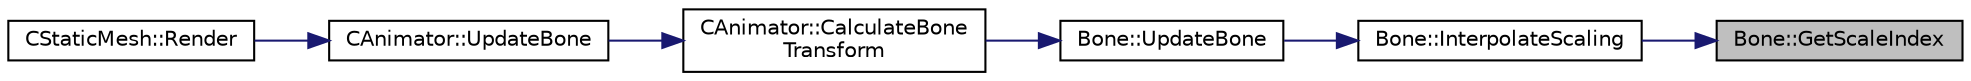 digraph "Bone::GetScaleIndex"
{
 // LATEX_PDF_SIZE
  edge [fontname="Helvetica",fontsize="10",labelfontname="Helvetica",labelfontsize="10"];
  node [fontname="Helvetica",fontsize="10",shape=record];
  rankdir="RL";
  Node37 [label="Bone::GetScaleIndex",height=0.2,width=0.4,color="black", fillcolor="grey75", style="filled", fontcolor="black",tooltip="Go through all the rotations to find the one that is needed for the current time of the animation."];
  Node37 -> Node38 [dir="back",color="midnightblue",fontsize="10",style="solid",fontname="Helvetica"];
  Node38 [label="Bone::InterpolateScaling",height=0.2,width=0.4,color="black", fillcolor="white", style="filled",URL="$class_bone.html#a7acc26121edb7242d0a9a3bee8a1ec1f",tooltip="mix between the the previous scaling and new scaling of the bone, to create fluid scale changes of th..."];
  Node38 -> Node39 [dir="back",color="midnightblue",fontsize="10",style="solid",fontname="Helvetica"];
  Node39 [label="Bone::UpdateBone",height=0.2,width=0.4,color="black", fillcolor="white", style="filled",URL="$class_bone.html#aaa95e5dfc2b6379b9eab328d0c6d04a1",tooltip="Change the bones position, rotation and scaling based upon the current time of the animation."];
  Node39 -> Node40 [dir="back",color="midnightblue",fontsize="10",style="solid",fontname="Helvetica"];
  Node40 [label="CAnimator::CalculateBone\lTransform",height=0.2,width=0.4,color="black", fillcolor="white", style="filled",URL="$class_c_animator.html#ad803491d7d66ee1b5dd0ead63200721b",tooltip="Calculate the transforms of the bones based upon the bone transformations applied in the animation cl..."];
  Node40 -> Node41 [dir="back",color="midnightblue",fontsize="10",style="solid",fontname="Helvetica"];
  Node41 [label="CAnimator::UpdateBone",height=0.2,width=0.4,color="black", fillcolor="white", style="filled",URL="$class_c_animator.html#a3a822aa796022fe558d070d3b76a0184",tooltip="Update every bone in the animation with its new movements, and then update how that bone is drawn in ..."];
  Node41 -> Node42 [dir="back",color="midnightblue",fontsize="10",style="solid",fontname="Helvetica"];
  Node42 [label="CStaticMesh::Render",height=0.2,width=0.4,color="black", fillcolor="white", style="filled",URL="$class_c_static_mesh.html#a811c339becc8cff2323cfb0af8bf558c",tooltip="displays the mesh's model on the screen"];
}
